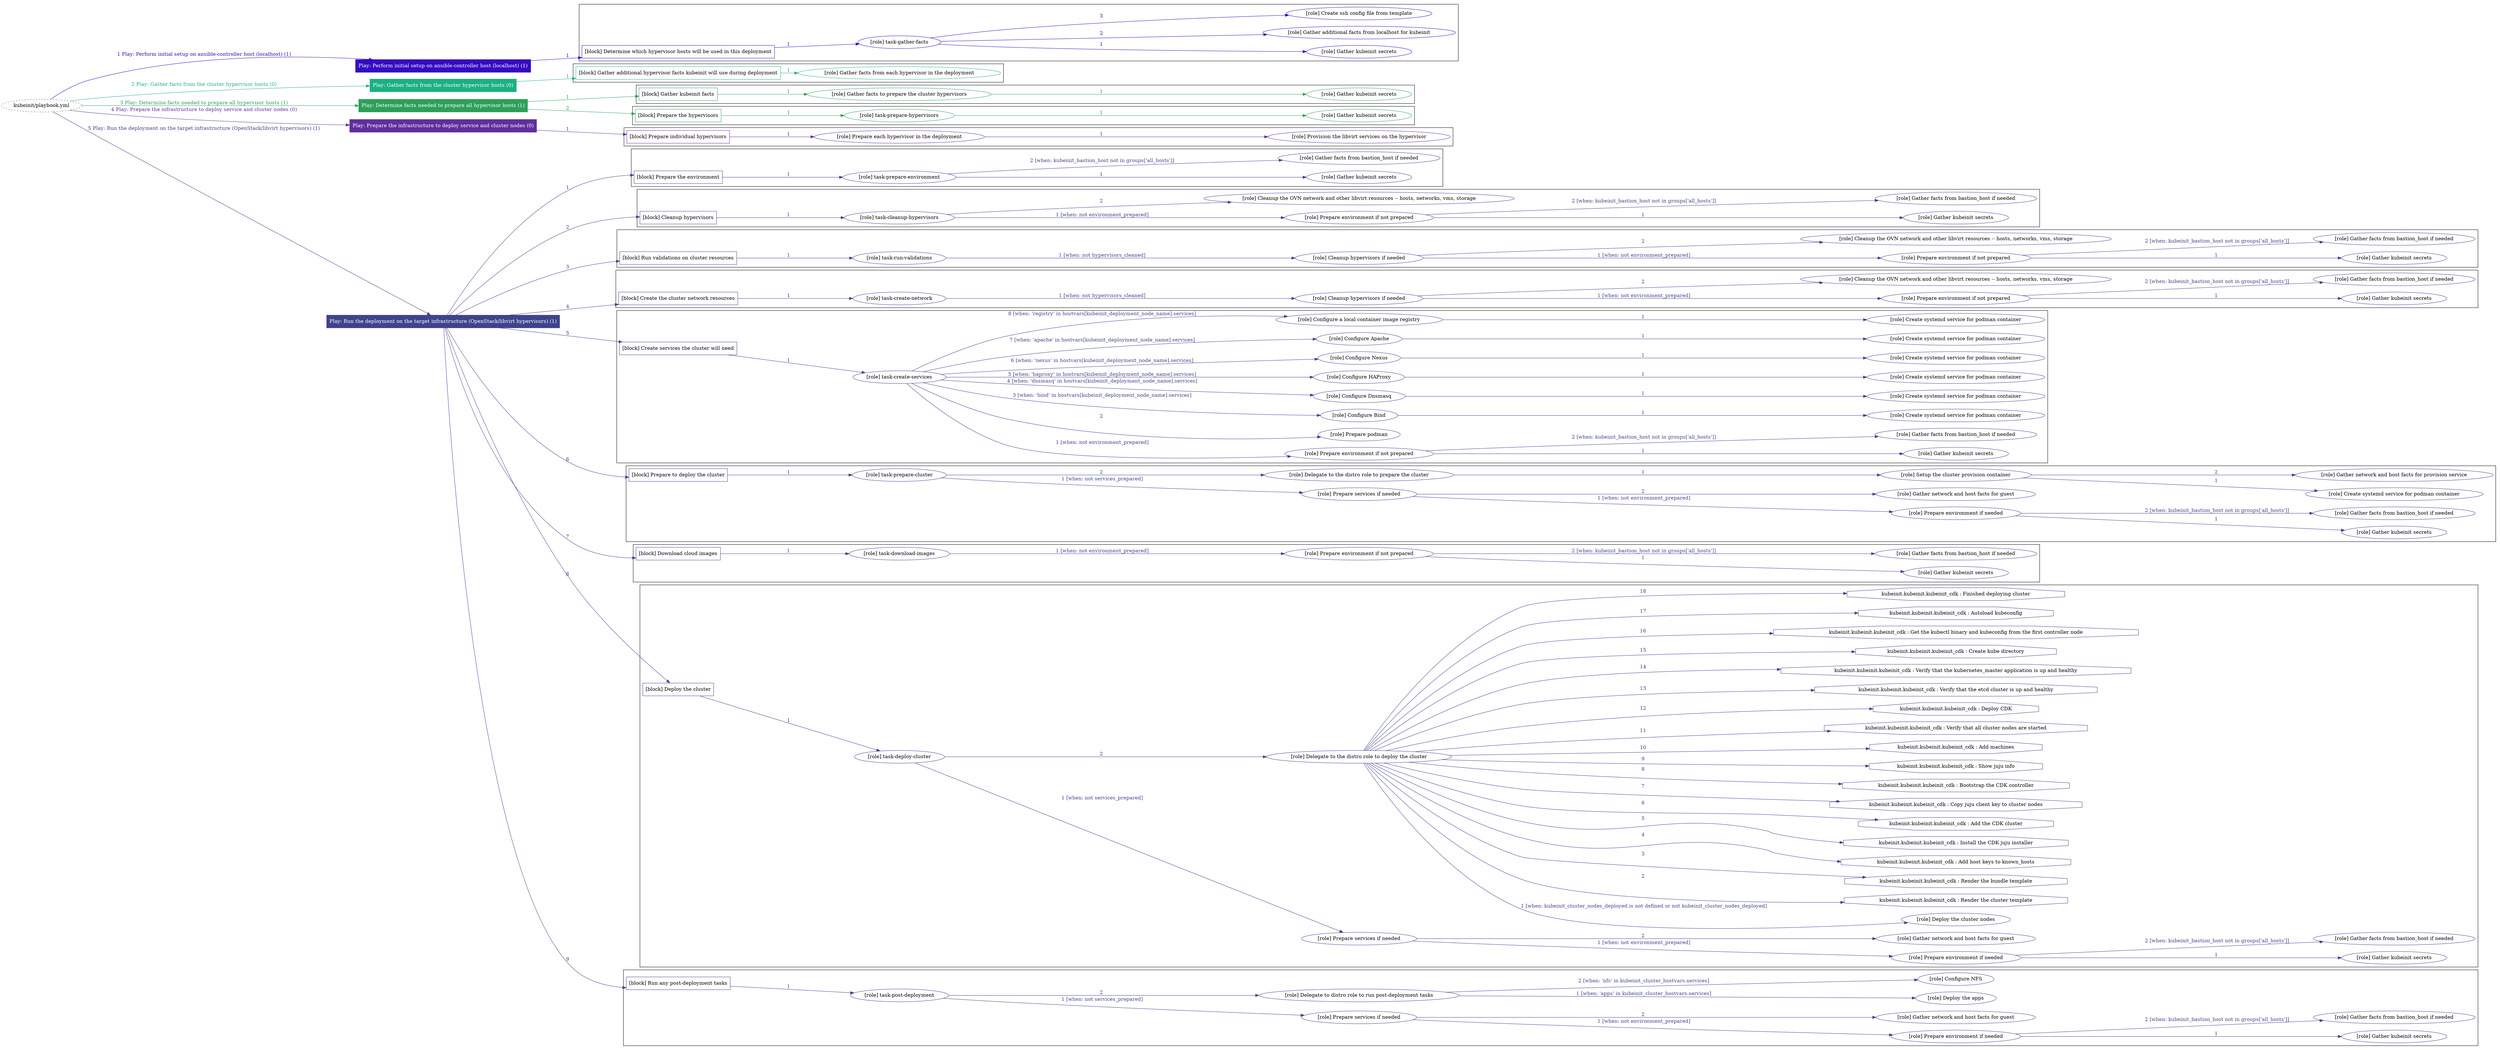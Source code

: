 digraph {
	graph [concentrate=true ordering=in rankdir=LR ratio=fill]
	edge [esep=5 sep=10]
	"kubeinit/playbook.yml" [URL="/home/runner/work/kubeinit/kubeinit/kubeinit/playbook.yml" id=playbook_7351832c style=dotted]
	"kubeinit/playbook.yml" -> play_f2df3924 [label="1 Play: Perform initial setup on ansible-controller host (localhost) (1)" color="#350ac2" fontcolor="#350ac2" id=edge_play_f2df3924 labeltooltip="1 Play: Perform initial setup on ansible-controller host (localhost) (1)" tooltip="1 Play: Perform initial setup on ansible-controller host (localhost) (1)"]
	subgraph "Play: Perform initial setup on ansible-controller host (localhost) (1)" {
		play_f2df3924 [label="Play: Perform initial setup on ansible-controller host (localhost) (1)" URL="/home/runner/work/kubeinit/kubeinit/kubeinit/playbook.yml" color="#350ac2" fontcolor="#ffffff" id=play_f2df3924 shape=box style=filled tooltip=localhost]
		play_f2df3924 -> block_465da012 [label=1 color="#350ac2" fontcolor="#350ac2" id=edge_block_465da012 labeltooltip=1 tooltip=1]
		subgraph cluster_block_465da012 {
			block_465da012 [label="[block] Determine which hypervisor hosts will be used in this deployment" URL="/home/runner/work/kubeinit/kubeinit/kubeinit/playbook.yml" color="#350ac2" id=block_465da012 labeltooltip="Determine which hypervisor hosts will be used in this deployment" shape=box tooltip="Determine which hypervisor hosts will be used in this deployment"]
			block_465da012 -> role_fdb1b1e8 [label="1 " color="#350ac2" fontcolor="#350ac2" id=edge_role_fdb1b1e8 labeltooltip="1 " tooltip="1 "]
			subgraph "task-gather-facts" {
				role_fdb1b1e8 [label="[role] task-gather-facts" URL="/home/runner/work/kubeinit/kubeinit/kubeinit/playbook.yml" color="#350ac2" id=role_fdb1b1e8 tooltip="task-gather-facts"]
				role_fdb1b1e8 -> role_7fa8e370 [label="1 " color="#350ac2" fontcolor="#350ac2" id=edge_role_7fa8e370 labeltooltip="1 " tooltip="1 "]
				subgraph "Gather kubeinit secrets" {
					role_7fa8e370 [label="[role] Gather kubeinit secrets" URL="/home/runner/.ansible/collections/ansible_collections/kubeinit/kubeinit/roles/kubeinit_prepare/tasks/build_hypervisors_group.yml" color="#350ac2" id=role_7fa8e370 tooltip="Gather kubeinit secrets"]
				}
				role_fdb1b1e8 -> role_2ae68ba9 [label="2 " color="#350ac2" fontcolor="#350ac2" id=edge_role_2ae68ba9 labeltooltip="2 " tooltip="2 "]
				subgraph "Gather additional facts from localhost for kubeinit" {
					role_2ae68ba9 [label="[role] Gather additional facts from localhost for kubeinit" URL="/home/runner/.ansible/collections/ansible_collections/kubeinit/kubeinit/roles/kubeinit_prepare/tasks/build_hypervisors_group.yml" color="#350ac2" id=role_2ae68ba9 tooltip="Gather additional facts from localhost for kubeinit"]
				}
				role_fdb1b1e8 -> role_d32bf2b2 [label="3 " color="#350ac2" fontcolor="#350ac2" id=edge_role_d32bf2b2 labeltooltip="3 " tooltip="3 "]
				subgraph "Create ssh config file from template" {
					role_d32bf2b2 [label="[role] Create ssh config file from template" URL="/home/runner/.ansible/collections/ansible_collections/kubeinit/kubeinit/roles/kubeinit_prepare/tasks/build_hypervisors_group.yml" color="#350ac2" id=role_d32bf2b2 tooltip="Create ssh config file from template"]
				}
			}
		}
	}
	"kubeinit/playbook.yml" -> play_0117b26c [label="2 Play: Gather facts from the cluster hypervisor hosts (0)" color="#1cb084" fontcolor="#1cb084" id=edge_play_0117b26c labeltooltip="2 Play: Gather facts from the cluster hypervisor hosts (0)" tooltip="2 Play: Gather facts from the cluster hypervisor hosts (0)"]
	subgraph "Play: Gather facts from the cluster hypervisor hosts (0)" {
		play_0117b26c [label="Play: Gather facts from the cluster hypervisor hosts (0)" URL="/home/runner/work/kubeinit/kubeinit/kubeinit/playbook.yml" color="#1cb084" fontcolor="#ffffff" id=play_0117b26c shape=box style=filled tooltip="Play: Gather facts from the cluster hypervisor hosts (0)"]
		play_0117b26c -> block_b1b4e423 [label=1 color="#1cb084" fontcolor="#1cb084" id=edge_block_b1b4e423 labeltooltip=1 tooltip=1]
		subgraph cluster_block_b1b4e423 {
			block_b1b4e423 [label="[block] Gather additional hypervisor facts kubeinit will use during deployment" URL="/home/runner/work/kubeinit/kubeinit/kubeinit/playbook.yml" color="#1cb084" id=block_b1b4e423 labeltooltip="Gather additional hypervisor facts kubeinit will use during deployment" shape=box tooltip="Gather additional hypervisor facts kubeinit will use during deployment"]
			block_b1b4e423 -> role_c90171ec [label="1 " color="#1cb084" fontcolor="#1cb084" id=edge_role_c90171ec labeltooltip="1 " tooltip="1 "]
			subgraph "Gather facts from each hypervisor in the deployment" {
				role_c90171ec [label="[role] Gather facts from each hypervisor in the deployment" URL="/home/runner/work/kubeinit/kubeinit/kubeinit/playbook.yml" color="#1cb084" id=role_c90171ec tooltip="Gather facts from each hypervisor in the deployment"]
			}
		}
	}
	"kubeinit/playbook.yml" -> play_d4196243 [label="3 Play: Determine facts needed to prepare all hypervisor hosts (1)" color="#2d9f59" fontcolor="#2d9f59" id=edge_play_d4196243 labeltooltip="3 Play: Determine facts needed to prepare all hypervisor hosts (1)" tooltip="3 Play: Determine facts needed to prepare all hypervisor hosts (1)"]
	subgraph "Play: Determine facts needed to prepare all hypervisor hosts (1)" {
		play_d4196243 [label="Play: Determine facts needed to prepare all hypervisor hosts (1)" URL="/home/runner/work/kubeinit/kubeinit/kubeinit/playbook.yml" color="#2d9f59" fontcolor="#ffffff" id=play_d4196243 shape=box style=filled tooltip=localhost]
		play_d4196243 -> block_f17a0b8a [label=1 color="#2d9f59" fontcolor="#2d9f59" id=edge_block_f17a0b8a labeltooltip=1 tooltip=1]
		subgraph cluster_block_f17a0b8a {
			block_f17a0b8a [label="[block] Gather kubeinit facts" URL="/home/runner/work/kubeinit/kubeinit/kubeinit/playbook.yml" color="#2d9f59" id=block_f17a0b8a labeltooltip="Gather kubeinit facts" shape=box tooltip="Gather kubeinit facts"]
			block_f17a0b8a -> role_0def73e6 [label="1 " color="#2d9f59" fontcolor="#2d9f59" id=edge_role_0def73e6 labeltooltip="1 " tooltip="1 "]
			subgraph "Gather facts to prepare the cluster hypervisors" {
				role_0def73e6 [label="[role] Gather facts to prepare the cluster hypervisors" URL="/home/runner/work/kubeinit/kubeinit/kubeinit/playbook.yml" color="#2d9f59" id=role_0def73e6 tooltip="Gather facts to prepare the cluster hypervisors"]
				role_0def73e6 -> role_994baa94 [label="1 " color="#2d9f59" fontcolor="#2d9f59" id=edge_role_994baa94 labeltooltip="1 " tooltip="1 "]
				subgraph "Gather kubeinit secrets" {
					role_994baa94 [label="[role] Gather kubeinit secrets" URL="/home/runner/.ansible/collections/ansible_collections/kubeinit/kubeinit/roles/kubeinit_prepare/tasks/gather_kubeinit_facts.yml" color="#2d9f59" id=role_994baa94 tooltip="Gather kubeinit secrets"]
				}
			}
		}
		play_d4196243 -> block_0e4af418 [label=2 color="#2d9f59" fontcolor="#2d9f59" id=edge_block_0e4af418 labeltooltip=2 tooltip=2]
		subgraph cluster_block_0e4af418 {
			block_0e4af418 [label="[block] Prepare the hypervisors" URL="/home/runner/work/kubeinit/kubeinit/kubeinit/playbook.yml" color="#2d9f59" id=block_0e4af418 labeltooltip="Prepare the hypervisors" shape=box tooltip="Prepare the hypervisors"]
			block_0e4af418 -> role_b2051a99 [label="1 " color="#2d9f59" fontcolor="#2d9f59" id=edge_role_b2051a99 labeltooltip="1 " tooltip="1 "]
			subgraph "task-prepare-hypervisors" {
				role_b2051a99 [label="[role] task-prepare-hypervisors" URL="/home/runner/work/kubeinit/kubeinit/kubeinit/playbook.yml" color="#2d9f59" id=role_b2051a99 tooltip="task-prepare-hypervisors"]
				role_b2051a99 -> role_fbb7cf66 [label="1 " color="#2d9f59" fontcolor="#2d9f59" id=edge_role_fbb7cf66 labeltooltip="1 " tooltip="1 "]
				subgraph "Gather kubeinit secrets" {
					role_fbb7cf66 [label="[role] Gather kubeinit secrets" URL="/home/runner/.ansible/collections/ansible_collections/kubeinit/kubeinit/roles/kubeinit_prepare/tasks/gather_kubeinit_facts.yml" color="#2d9f59" id=role_fbb7cf66 tooltip="Gather kubeinit secrets"]
				}
			}
		}
	}
	"kubeinit/playbook.yml" -> play_7c668370 [label="4 Play: Prepare the infrastructure to deploy service and cluster nodes (0)" color="#612e9e" fontcolor="#612e9e" id=edge_play_7c668370 labeltooltip="4 Play: Prepare the infrastructure to deploy service and cluster nodes (0)" tooltip="4 Play: Prepare the infrastructure to deploy service and cluster nodes (0)"]
	subgraph "Play: Prepare the infrastructure to deploy service and cluster nodes (0)" {
		play_7c668370 [label="Play: Prepare the infrastructure to deploy service and cluster nodes (0)" URL="/home/runner/work/kubeinit/kubeinit/kubeinit/playbook.yml" color="#612e9e" fontcolor="#ffffff" id=play_7c668370 shape=box style=filled tooltip="Play: Prepare the infrastructure to deploy service and cluster nodes (0)"]
		play_7c668370 -> block_fd0d0eb4 [label=1 color="#612e9e" fontcolor="#612e9e" id=edge_block_fd0d0eb4 labeltooltip=1 tooltip=1]
		subgraph cluster_block_fd0d0eb4 {
			block_fd0d0eb4 [label="[block] Prepare individual hypervisors" URL="/home/runner/work/kubeinit/kubeinit/kubeinit/playbook.yml" color="#612e9e" id=block_fd0d0eb4 labeltooltip="Prepare individual hypervisors" shape=box tooltip="Prepare individual hypervisors"]
			block_fd0d0eb4 -> role_be15f1ef [label="1 " color="#612e9e" fontcolor="#612e9e" id=edge_role_be15f1ef labeltooltip="1 " tooltip="1 "]
			subgraph "Prepare each hypervisor in the deployment" {
				role_be15f1ef [label="[role] Prepare each hypervisor in the deployment" URL="/home/runner/work/kubeinit/kubeinit/kubeinit/playbook.yml" color="#612e9e" id=role_be15f1ef tooltip="Prepare each hypervisor in the deployment"]
				role_be15f1ef -> role_0b9b8915 [label="1 " color="#612e9e" fontcolor="#612e9e" id=edge_role_0b9b8915 labeltooltip="1 " tooltip="1 "]
				subgraph "Provision the libvirt services on the hypervisor" {
					role_0b9b8915 [label="[role] Provision the libvirt services on the hypervisor" URL="/home/runner/.ansible/collections/ansible_collections/kubeinit/kubeinit/roles/kubeinit_prepare/tasks/prepare_hypervisor.yml" color="#612e9e" id=role_0b9b8915 tooltip="Provision the libvirt services on the hypervisor"]
				}
			}
		}
	}
	"kubeinit/playbook.yml" -> play_c1ff548e [label="5 Play: Run the deployment on the target infrastructure (OpenStack/libvirt hypervisors) (1)" color="#3f438d" fontcolor="#3f438d" id=edge_play_c1ff548e labeltooltip="5 Play: Run the deployment on the target infrastructure (OpenStack/libvirt hypervisors) (1)" tooltip="5 Play: Run the deployment on the target infrastructure (OpenStack/libvirt hypervisors) (1)"]
	subgraph "Play: Run the deployment on the target infrastructure (OpenStack/libvirt hypervisors) (1)" {
		play_c1ff548e [label="Play: Run the deployment on the target infrastructure (OpenStack/libvirt hypervisors) (1)" URL="/home/runner/work/kubeinit/kubeinit/kubeinit/playbook.yml" color="#3f438d" fontcolor="#ffffff" id=play_c1ff548e shape=box style=filled tooltip=localhost]
		play_c1ff548e -> block_1a8965af [label=1 color="#3f438d" fontcolor="#3f438d" id=edge_block_1a8965af labeltooltip=1 tooltip=1]
		subgraph cluster_block_1a8965af {
			block_1a8965af [label="[block] Prepare the environment" URL="/home/runner/work/kubeinit/kubeinit/kubeinit/playbook.yml" color="#3f438d" id=block_1a8965af labeltooltip="Prepare the environment" shape=box tooltip="Prepare the environment"]
			block_1a8965af -> role_93203444 [label="1 " color="#3f438d" fontcolor="#3f438d" id=edge_role_93203444 labeltooltip="1 " tooltip="1 "]
			subgraph "task-prepare-environment" {
				role_93203444 [label="[role] task-prepare-environment" URL="/home/runner/work/kubeinit/kubeinit/kubeinit/playbook.yml" color="#3f438d" id=role_93203444 tooltip="task-prepare-environment"]
				role_93203444 -> role_17e74602 [label="1 " color="#3f438d" fontcolor="#3f438d" id=edge_role_17e74602 labeltooltip="1 " tooltip="1 "]
				subgraph "Gather kubeinit secrets" {
					role_17e74602 [label="[role] Gather kubeinit secrets" URL="/home/runner/.ansible/collections/ansible_collections/kubeinit/kubeinit/roles/kubeinit_prepare/tasks/gather_kubeinit_facts.yml" color="#3f438d" id=role_17e74602 tooltip="Gather kubeinit secrets"]
				}
				role_93203444 -> role_d4c77a69 [label="2 [when: kubeinit_bastion_host not in groups['all_hosts']]" color="#3f438d" fontcolor="#3f438d" id=edge_role_d4c77a69 labeltooltip="2 [when: kubeinit_bastion_host not in groups['all_hosts']]" tooltip="2 [when: kubeinit_bastion_host not in groups['all_hosts']]"]
				subgraph "Gather facts from bastion_host if needed" {
					role_d4c77a69 [label="[role] Gather facts from bastion_host if needed" URL="/home/runner/.ansible/collections/ansible_collections/kubeinit/kubeinit/roles/kubeinit_prepare/tasks/main.yml" color="#3f438d" id=role_d4c77a69 tooltip="Gather facts from bastion_host if needed"]
				}
			}
		}
		play_c1ff548e -> block_df9928fa [label=2 color="#3f438d" fontcolor="#3f438d" id=edge_block_df9928fa labeltooltip=2 tooltip=2]
		subgraph cluster_block_df9928fa {
			block_df9928fa [label="[block] Cleanup hypervisors" URL="/home/runner/work/kubeinit/kubeinit/kubeinit/playbook.yml" color="#3f438d" id=block_df9928fa labeltooltip="Cleanup hypervisors" shape=box tooltip="Cleanup hypervisors"]
			block_df9928fa -> role_0e2e67e1 [label="1 " color="#3f438d" fontcolor="#3f438d" id=edge_role_0e2e67e1 labeltooltip="1 " tooltip="1 "]
			subgraph "task-cleanup-hypervisors" {
				role_0e2e67e1 [label="[role] task-cleanup-hypervisors" URL="/home/runner/work/kubeinit/kubeinit/kubeinit/playbook.yml" color="#3f438d" id=role_0e2e67e1 tooltip="task-cleanup-hypervisors"]
				role_0e2e67e1 -> role_5fa45ae0 [label="1 [when: not environment_prepared]" color="#3f438d" fontcolor="#3f438d" id=edge_role_5fa45ae0 labeltooltip="1 [when: not environment_prepared]" tooltip="1 [when: not environment_prepared]"]
				subgraph "Prepare environment if not prepared" {
					role_5fa45ae0 [label="[role] Prepare environment if not prepared" URL="/home/runner/.ansible/collections/ansible_collections/kubeinit/kubeinit/roles/kubeinit_libvirt/tasks/cleanup_hypervisors.yml" color="#3f438d" id=role_5fa45ae0 tooltip="Prepare environment if not prepared"]
					role_5fa45ae0 -> role_06d1fbd0 [label="1 " color="#3f438d" fontcolor="#3f438d" id=edge_role_06d1fbd0 labeltooltip="1 " tooltip="1 "]
					subgraph "Gather kubeinit secrets" {
						role_06d1fbd0 [label="[role] Gather kubeinit secrets" URL="/home/runner/.ansible/collections/ansible_collections/kubeinit/kubeinit/roles/kubeinit_prepare/tasks/gather_kubeinit_facts.yml" color="#3f438d" id=role_06d1fbd0 tooltip="Gather kubeinit secrets"]
					}
					role_5fa45ae0 -> role_e89a7709 [label="2 [when: kubeinit_bastion_host not in groups['all_hosts']]" color="#3f438d" fontcolor="#3f438d" id=edge_role_e89a7709 labeltooltip="2 [when: kubeinit_bastion_host not in groups['all_hosts']]" tooltip="2 [when: kubeinit_bastion_host not in groups['all_hosts']]"]
					subgraph "Gather facts from bastion_host if needed" {
						role_e89a7709 [label="[role] Gather facts from bastion_host if needed" URL="/home/runner/.ansible/collections/ansible_collections/kubeinit/kubeinit/roles/kubeinit_prepare/tasks/main.yml" color="#3f438d" id=role_e89a7709 tooltip="Gather facts from bastion_host if needed"]
					}
				}
				role_0e2e67e1 -> role_fc4c4750 [label="2 " color="#3f438d" fontcolor="#3f438d" id=edge_role_fc4c4750 labeltooltip="2 " tooltip="2 "]
				subgraph "Cleanup the OVN network and other libvirt resources -- hosts, networks, vms, storage" {
					role_fc4c4750 [label="[role] Cleanup the OVN network and other libvirt resources -- hosts, networks, vms, storage" URL="/home/runner/.ansible/collections/ansible_collections/kubeinit/kubeinit/roles/kubeinit_libvirt/tasks/cleanup_hypervisors.yml" color="#3f438d" id=role_fc4c4750 tooltip="Cleanup the OVN network and other libvirt resources -- hosts, networks, vms, storage"]
				}
			}
		}
		play_c1ff548e -> block_ec3aa7b5 [label=3 color="#3f438d" fontcolor="#3f438d" id=edge_block_ec3aa7b5 labeltooltip=3 tooltip=3]
		subgraph cluster_block_ec3aa7b5 {
			block_ec3aa7b5 [label="[block] Run validations on cluster resources" URL="/home/runner/work/kubeinit/kubeinit/kubeinit/playbook.yml" color="#3f438d" id=block_ec3aa7b5 labeltooltip="Run validations on cluster resources" shape=box tooltip="Run validations on cluster resources"]
			block_ec3aa7b5 -> role_9463ab05 [label="1 " color="#3f438d" fontcolor="#3f438d" id=edge_role_9463ab05 labeltooltip="1 " tooltip="1 "]
			subgraph "task-run-validations" {
				role_9463ab05 [label="[role] task-run-validations" URL="/home/runner/work/kubeinit/kubeinit/kubeinit/playbook.yml" color="#3f438d" id=role_9463ab05 tooltip="task-run-validations"]
				role_9463ab05 -> role_d7bd76b5 [label="1 [when: not hypervisors_cleaned]" color="#3f438d" fontcolor="#3f438d" id=edge_role_d7bd76b5 labeltooltip="1 [when: not hypervisors_cleaned]" tooltip="1 [when: not hypervisors_cleaned]"]
				subgraph "Cleanup hypervisors if needed" {
					role_d7bd76b5 [label="[role] Cleanup hypervisors if needed" URL="/home/runner/.ansible/collections/ansible_collections/kubeinit/kubeinit/roles/kubeinit_validations/tasks/main.yml" color="#3f438d" id=role_d7bd76b5 tooltip="Cleanup hypervisors if needed"]
					role_d7bd76b5 -> role_f2f407d2 [label="1 [when: not environment_prepared]" color="#3f438d" fontcolor="#3f438d" id=edge_role_f2f407d2 labeltooltip="1 [when: not environment_prepared]" tooltip="1 [when: not environment_prepared]"]
					subgraph "Prepare environment if not prepared" {
						role_f2f407d2 [label="[role] Prepare environment if not prepared" URL="/home/runner/.ansible/collections/ansible_collections/kubeinit/kubeinit/roles/kubeinit_libvirt/tasks/cleanup_hypervisors.yml" color="#3f438d" id=role_f2f407d2 tooltip="Prepare environment if not prepared"]
						role_f2f407d2 -> role_a4dcb804 [label="1 " color="#3f438d" fontcolor="#3f438d" id=edge_role_a4dcb804 labeltooltip="1 " tooltip="1 "]
						subgraph "Gather kubeinit secrets" {
							role_a4dcb804 [label="[role] Gather kubeinit secrets" URL="/home/runner/.ansible/collections/ansible_collections/kubeinit/kubeinit/roles/kubeinit_prepare/tasks/gather_kubeinit_facts.yml" color="#3f438d" id=role_a4dcb804 tooltip="Gather kubeinit secrets"]
						}
						role_f2f407d2 -> role_5b540315 [label="2 [when: kubeinit_bastion_host not in groups['all_hosts']]" color="#3f438d" fontcolor="#3f438d" id=edge_role_5b540315 labeltooltip="2 [when: kubeinit_bastion_host not in groups['all_hosts']]" tooltip="2 [when: kubeinit_bastion_host not in groups['all_hosts']]"]
						subgraph "Gather facts from bastion_host if needed" {
							role_5b540315 [label="[role] Gather facts from bastion_host if needed" URL="/home/runner/.ansible/collections/ansible_collections/kubeinit/kubeinit/roles/kubeinit_prepare/tasks/main.yml" color="#3f438d" id=role_5b540315 tooltip="Gather facts from bastion_host if needed"]
						}
					}
					role_d7bd76b5 -> role_e8afb6ee [label="2 " color="#3f438d" fontcolor="#3f438d" id=edge_role_e8afb6ee labeltooltip="2 " tooltip="2 "]
					subgraph "Cleanup the OVN network and other libvirt resources -- hosts, networks, vms, storage" {
						role_e8afb6ee [label="[role] Cleanup the OVN network and other libvirt resources -- hosts, networks, vms, storage" URL="/home/runner/.ansible/collections/ansible_collections/kubeinit/kubeinit/roles/kubeinit_libvirt/tasks/cleanup_hypervisors.yml" color="#3f438d" id=role_e8afb6ee tooltip="Cleanup the OVN network and other libvirt resources -- hosts, networks, vms, storage"]
					}
				}
			}
		}
		play_c1ff548e -> block_57bafef8 [label=4 color="#3f438d" fontcolor="#3f438d" id=edge_block_57bafef8 labeltooltip=4 tooltip=4]
		subgraph cluster_block_57bafef8 {
			block_57bafef8 [label="[block] Create the cluster network resources" URL="/home/runner/work/kubeinit/kubeinit/kubeinit/playbook.yml" color="#3f438d" id=block_57bafef8 labeltooltip="Create the cluster network resources" shape=box tooltip="Create the cluster network resources"]
			block_57bafef8 -> role_960d4a04 [label="1 " color="#3f438d" fontcolor="#3f438d" id=edge_role_960d4a04 labeltooltip="1 " tooltip="1 "]
			subgraph "task-create-network" {
				role_960d4a04 [label="[role] task-create-network" URL="/home/runner/work/kubeinit/kubeinit/kubeinit/playbook.yml" color="#3f438d" id=role_960d4a04 tooltip="task-create-network"]
				role_960d4a04 -> role_c890ff24 [label="1 [when: not hypervisors_cleaned]" color="#3f438d" fontcolor="#3f438d" id=edge_role_c890ff24 labeltooltip="1 [when: not hypervisors_cleaned]" tooltip="1 [when: not hypervisors_cleaned]"]
				subgraph "Cleanup hypervisors if needed" {
					role_c890ff24 [label="[role] Cleanup hypervisors if needed" URL="/home/runner/.ansible/collections/ansible_collections/kubeinit/kubeinit/roles/kubeinit_libvirt/tasks/create_network.yml" color="#3f438d" id=role_c890ff24 tooltip="Cleanup hypervisors if needed"]
					role_c890ff24 -> role_777dddec [label="1 [when: not environment_prepared]" color="#3f438d" fontcolor="#3f438d" id=edge_role_777dddec labeltooltip="1 [when: not environment_prepared]" tooltip="1 [when: not environment_prepared]"]
					subgraph "Prepare environment if not prepared" {
						role_777dddec [label="[role] Prepare environment if not prepared" URL="/home/runner/.ansible/collections/ansible_collections/kubeinit/kubeinit/roles/kubeinit_libvirt/tasks/cleanup_hypervisors.yml" color="#3f438d" id=role_777dddec tooltip="Prepare environment if not prepared"]
						role_777dddec -> role_ec192805 [label="1 " color="#3f438d" fontcolor="#3f438d" id=edge_role_ec192805 labeltooltip="1 " tooltip="1 "]
						subgraph "Gather kubeinit secrets" {
							role_ec192805 [label="[role] Gather kubeinit secrets" URL="/home/runner/.ansible/collections/ansible_collections/kubeinit/kubeinit/roles/kubeinit_prepare/tasks/gather_kubeinit_facts.yml" color="#3f438d" id=role_ec192805 tooltip="Gather kubeinit secrets"]
						}
						role_777dddec -> role_f661aa82 [label="2 [when: kubeinit_bastion_host not in groups['all_hosts']]" color="#3f438d" fontcolor="#3f438d" id=edge_role_f661aa82 labeltooltip="2 [when: kubeinit_bastion_host not in groups['all_hosts']]" tooltip="2 [when: kubeinit_bastion_host not in groups['all_hosts']]"]
						subgraph "Gather facts from bastion_host if needed" {
							role_f661aa82 [label="[role] Gather facts from bastion_host if needed" URL="/home/runner/.ansible/collections/ansible_collections/kubeinit/kubeinit/roles/kubeinit_prepare/tasks/main.yml" color="#3f438d" id=role_f661aa82 tooltip="Gather facts from bastion_host if needed"]
						}
					}
					role_c890ff24 -> role_cec7d384 [label="2 " color="#3f438d" fontcolor="#3f438d" id=edge_role_cec7d384 labeltooltip="2 " tooltip="2 "]
					subgraph "Cleanup the OVN network and other libvirt resources -- hosts, networks, vms, storage" {
						role_cec7d384 [label="[role] Cleanup the OVN network and other libvirt resources -- hosts, networks, vms, storage" URL="/home/runner/.ansible/collections/ansible_collections/kubeinit/kubeinit/roles/kubeinit_libvirt/tasks/cleanup_hypervisors.yml" color="#3f438d" id=role_cec7d384 tooltip="Cleanup the OVN network and other libvirt resources -- hosts, networks, vms, storage"]
					}
				}
			}
		}
		play_c1ff548e -> block_4f56db71 [label=5 color="#3f438d" fontcolor="#3f438d" id=edge_block_4f56db71 labeltooltip=5 tooltip=5]
		subgraph cluster_block_4f56db71 {
			block_4f56db71 [label="[block] Create services the cluster will need" URL="/home/runner/work/kubeinit/kubeinit/kubeinit/playbook.yml" color="#3f438d" id=block_4f56db71 labeltooltip="Create services the cluster will need" shape=box tooltip="Create services the cluster will need"]
			block_4f56db71 -> role_54bda26f [label="1 " color="#3f438d" fontcolor="#3f438d" id=edge_role_54bda26f labeltooltip="1 " tooltip="1 "]
			subgraph "task-create-services" {
				role_54bda26f [label="[role] task-create-services" URL="/home/runner/work/kubeinit/kubeinit/kubeinit/playbook.yml" color="#3f438d" id=role_54bda26f tooltip="task-create-services"]
				role_54bda26f -> role_5791e1c4 [label="1 [when: not environment_prepared]" color="#3f438d" fontcolor="#3f438d" id=edge_role_5791e1c4 labeltooltip="1 [when: not environment_prepared]" tooltip="1 [when: not environment_prepared]"]
				subgraph "Prepare environment if not prepared" {
					role_5791e1c4 [label="[role] Prepare environment if not prepared" URL="/home/runner/.ansible/collections/ansible_collections/kubeinit/kubeinit/roles/kubeinit_services/tasks/main.yml" color="#3f438d" id=role_5791e1c4 tooltip="Prepare environment if not prepared"]
					role_5791e1c4 -> role_43a0e29e [label="1 " color="#3f438d" fontcolor="#3f438d" id=edge_role_43a0e29e labeltooltip="1 " tooltip="1 "]
					subgraph "Gather kubeinit secrets" {
						role_43a0e29e [label="[role] Gather kubeinit secrets" URL="/home/runner/.ansible/collections/ansible_collections/kubeinit/kubeinit/roles/kubeinit_prepare/tasks/gather_kubeinit_facts.yml" color="#3f438d" id=role_43a0e29e tooltip="Gather kubeinit secrets"]
					}
					role_5791e1c4 -> role_124a6c40 [label="2 [when: kubeinit_bastion_host not in groups['all_hosts']]" color="#3f438d" fontcolor="#3f438d" id=edge_role_124a6c40 labeltooltip="2 [when: kubeinit_bastion_host not in groups['all_hosts']]" tooltip="2 [when: kubeinit_bastion_host not in groups['all_hosts']]"]
					subgraph "Gather facts from bastion_host if needed" {
						role_124a6c40 [label="[role] Gather facts from bastion_host if needed" URL="/home/runner/.ansible/collections/ansible_collections/kubeinit/kubeinit/roles/kubeinit_prepare/tasks/main.yml" color="#3f438d" id=role_124a6c40 tooltip="Gather facts from bastion_host if needed"]
					}
				}
				role_54bda26f -> role_54df43c4 [label="2 " color="#3f438d" fontcolor="#3f438d" id=edge_role_54df43c4 labeltooltip="2 " tooltip="2 "]
				subgraph "Prepare podman" {
					role_54df43c4 [label="[role] Prepare podman" URL="/home/runner/.ansible/collections/ansible_collections/kubeinit/kubeinit/roles/kubeinit_services/tasks/00_create_service_pod.yml" color="#3f438d" id=role_54df43c4 tooltip="Prepare podman"]
				}
				role_54bda26f -> role_9d5becb4 [label="3 [when: 'bind' in hostvars[kubeinit_deployment_node_name].services]" color="#3f438d" fontcolor="#3f438d" id=edge_role_9d5becb4 labeltooltip="3 [when: 'bind' in hostvars[kubeinit_deployment_node_name].services]" tooltip="3 [when: 'bind' in hostvars[kubeinit_deployment_node_name].services]"]
				subgraph "Configure Bind" {
					role_9d5becb4 [label="[role] Configure Bind" URL="/home/runner/.ansible/collections/ansible_collections/kubeinit/kubeinit/roles/kubeinit_services/tasks/start_services_containers.yml" color="#3f438d" id=role_9d5becb4 tooltip="Configure Bind"]
					role_9d5becb4 -> role_4db821f3 [label="1 " color="#3f438d" fontcolor="#3f438d" id=edge_role_4db821f3 labeltooltip="1 " tooltip="1 "]
					subgraph "Create systemd service for podman container" {
						role_4db821f3 [label="[role] Create systemd service for podman container" URL="/home/runner/.ansible/collections/ansible_collections/kubeinit/kubeinit/roles/kubeinit_bind/tasks/main.yml" color="#3f438d" id=role_4db821f3 tooltip="Create systemd service for podman container"]
					}
				}
				role_54bda26f -> role_dc7b78d8 [label="4 [when: 'dnsmasq' in hostvars[kubeinit_deployment_node_name].services]" color="#3f438d" fontcolor="#3f438d" id=edge_role_dc7b78d8 labeltooltip="4 [when: 'dnsmasq' in hostvars[kubeinit_deployment_node_name].services]" tooltip="4 [when: 'dnsmasq' in hostvars[kubeinit_deployment_node_name].services]"]
				subgraph "Configure Dnsmasq" {
					role_dc7b78d8 [label="[role] Configure Dnsmasq" URL="/home/runner/.ansible/collections/ansible_collections/kubeinit/kubeinit/roles/kubeinit_services/tasks/start_services_containers.yml" color="#3f438d" id=role_dc7b78d8 tooltip="Configure Dnsmasq"]
					role_dc7b78d8 -> role_0cdfcfc0 [label="1 " color="#3f438d" fontcolor="#3f438d" id=edge_role_0cdfcfc0 labeltooltip="1 " tooltip="1 "]
					subgraph "Create systemd service for podman container" {
						role_0cdfcfc0 [label="[role] Create systemd service for podman container" URL="/home/runner/.ansible/collections/ansible_collections/kubeinit/kubeinit/roles/kubeinit_dnsmasq/tasks/main.yml" color="#3f438d" id=role_0cdfcfc0 tooltip="Create systemd service for podman container"]
					}
				}
				role_54bda26f -> role_202a2d13 [label="5 [when: 'haproxy' in hostvars[kubeinit_deployment_node_name].services]" color="#3f438d" fontcolor="#3f438d" id=edge_role_202a2d13 labeltooltip="5 [when: 'haproxy' in hostvars[kubeinit_deployment_node_name].services]" tooltip="5 [when: 'haproxy' in hostvars[kubeinit_deployment_node_name].services]"]
				subgraph "Configure HAProxy" {
					role_202a2d13 [label="[role] Configure HAProxy" URL="/home/runner/.ansible/collections/ansible_collections/kubeinit/kubeinit/roles/kubeinit_services/tasks/start_services_containers.yml" color="#3f438d" id=role_202a2d13 tooltip="Configure HAProxy"]
					role_202a2d13 -> role_0e8291de [label="1 " color="#3f438d" fontcolor="#3f438d" id=edge_role_0e8291de labeltooltip="1 " tooltip="1 "]
					subgraph "Create systemd service for podman container" {
						role_0e8291de [label="[role] Create systemd service for podman container" URL="/home/runner/.ansible/collections/ansible_collections/kubeinit/kubeinit/roles/kubeinit_haproxy/tasks/main.yml" color="#3f438d" id=role_0e8291de tooltip="Create systemd service for podman container"]
					}
				}
				role_54bda26f -> role_bbecc194 [label="6 [when: 'nexus' in hostvars[kubeinit_deployment_node_name].services]" color="#3f438d" fontcolor="#3f438d" id=edge_role_bbecc194 labeltooltip="6 [when: 'nexus' in hostvars[kubeinit_deployment_node_name].services]" tooltip="6 [when: 'nexus' in hostvars[kubeinit_deployment_node_name].services]"]
				subgraph "Configure Nexus" {
					role_bbecc194 [label="[role] Configure Nexus" URL="/home/runner/.ansible/collections/ansible_collections/kubeinit/kubeinit/roles/kubeinit_services/tasks/start_services_containers.yml" color="#3f438d" id=role_bbecc194 tooltip="Configure Nexus"]
					role_bbecc194 -> role_3fbe681f [label="1 " color="#3f438d" fontcolor="#3f438d" id=edge_role_3fbe681f labeltooltip="1 " tooltip="1 "]
					subgraph "Create systemd service for podman container" {
						role_3fbe681f [label="[role] Create systemd service for podman container" URL="/home/runner/.ansible/collections/ansible_collections/kubeinit/kubeinit/roles/kubeinit_nexus/tasks/main.yml" color="#3f438d" id=role_3fbe681f tooltip="Create systemd service for podman container"]
					}
				}
				role_54bda26f -> role_81dcffb1 [label="7 [when: 'apache' in hostvars[kubeinit_deployment_node_name].services]" color="#3f438d" fontcolor="#3f438d" id=edge_role_81dcffb1 labeltooltip="7 [when: 'apache' in hostvars[kubeinit_deployment_node_name].services]" tooltip="7 [when: 'apache' in hostvars[kubeinit_deployment_node_name].services]"]
				subgraph "Configure Apache" {
					role_81dcffb1 [label="[role] Configure Apache" URL="/home/runner/.ansible/collections/ansible_collections/kubeinit/kubeinit/roles/kubeinit_services/tasks/start_services_containers.yml" color="#3f438d" id=role_81dcffb1 tooltip="Configure Apache"]
					role_81dcffb1 -> role_47eba032 [label="1 " color="#3f438d" fontcolor="#3f438d" id=edge_role_47eba032 labeltooltip="1 " tooltip="1 "]
					subgraph "Create systemd service for podman container" {
						role_47eba032 [label="[role] Create systemd service for podman container" URL="/home/runner/.ansible/collections/ansible_collections/kubeinit/kubeinit/roles/kubeinit_apache/tasks/main.yml" color="#3f438d" id=role_47eba032 tooltip="Create systemd service for podman container"]
					}
				}
				role_54bda26f -> role_3b6e5be9 [label="8 [when: 'registry' in hostvars[kubeinit_deployment_node_name].services]" color="#3f438d" fontcolor="#3f438d" id=edge_role_3b6e5be9 labeltooltip="8 [when: 'registry' in hostvars[kubeinit_deployment_node_name].services]" tooltip="8 [when: 'registry' in hostvars[kubeinit_deployment_node_name].services]"]
				subgraph "Configure a local container image registry" {
					role_3b6e5be9 [label="[role] Configure a local container image registry" URL="/home/runner/.ansible/collections/ansible_collections/kubeinit/kubeinit/roles/kubeinit_services/tasks/start_services_containers.yml" color="#3f438d" id=role_3b6e5be9 tooltip="Configure a local container image registry"]
					role_3b6e5be9 -> role_77dca6cc [label="1 " color="#3f438d" fontcolor="#3f438d" id=edge_role_77dca6cc labeltooltip="1 " tooltip="1 "]
					subgraph "Create systemd service for podman container" {
						role_77dca6cc [label="[role] Create systemd service for podman container" URL="/home/runner/.ansible/collections/ansible_collections/kubeinit/kubeinit/roles/kubeinit_registry/tasks/main.yml" color="#3f438d" id=role_77dca6cc tooltip="Create systemd service for podman container"]
					}
				}
			}
		}
		play_c1ff548e -> block_37bd9121 [label=6 color="#3f438d" fontcolor="#3f438d" id=edge_block_37bd9121 labeltooltip=6 tooltip=6]
		subgraph cluster_block_37bd9121 {
			block_37bd9121 [label="[block] Prepare to deploy the cluster" URL="/home/runner/work/kubeinit/kubeinit/kubeinit/playbook.yml" color="#3f438d" id=block_37bd9121 labeltooltip="Prepare to deploy the cluster" shape=box tooltip="Prepare to deploy the cluster"]
			block_37bd9121 -> role_aa10f666 [label="1 " color="#3f438d" fontcolor="#3f438d" id=edge_role_aa10f666 labeltooltip="1 " tooltip="1 "]
			subgraph "task-prepare-cluster" {
				role_aa10f666 [label="[role] task-prepare-cluster" URL="/home/runner/work/kubeinit/kubeinit/kubeinit/playbook.yml" color="#3f438d" id=role_aa10f666 tooltip="task-prepare-cluster"]
				role_aa10f666 -> role_d8b24b18 [label="1 [when: not services_prepared]" color="#3f438d" fontcolor="#3f438d" id=edge_role_d8b24b18 labeltooltip="1 [when: not services_prepared]" tooltip="1 [when: not services_prepared]"]
				subgraph "Prepare services if needed" {
					role_d8b24b18 [label="[role] Prepare services if needed" URL="/home/runner/.ansible/collections/ansible_collections/kubeinit/kubeinit/roles/kubeinit_prepare/tasks/prepare_cluster.yml" color="#3f438d" id=role_d8b24b18 tooltip="Prepare services if needed"]
					role_d8b24b18 -> role_fbe5ec28 [label="1 [when: not environment_prepared]" color="#3f438d" fontcolor="#3f438d" id=edge_role_fbe5ec28 labeltooltip="1 [when: not environment_prepared]" tooltip="1 [when: not environment_prepared]"]
					subgraph "Prepare environment if needed" {
						role_fbe5ec28 [label="[role] Prepare environment if needed" URL="/home/runner/.ansible/collections/ansible_collections/kubeinit/kubeinit/roles/kubeinit_services/tasks/prepare_services.yml" color="#3f438d" id=role_fbe5ec28 tooltip="Prepare environment if needed"]
						role_fbe5ec28 -> role_61fe9729 [label="1 " color="#3f438d" fontcolor="#3f438d" id=edge_role_61fe9729 labeltooltip="1 " tooltip="1 "]
						subgraph "Gather kubeinit secrets" {
							role_61fe9729 [label="[role] Gather kubeinit secrets" URL="/home/runner/.ansible/collections/ansible_collections/kubeinit/kubeinit/roles/kubeinit_prepare/tasks/gather_kubeinit_facts.yml" color="#3f438d" id=role_61fe9729 tooltip="Gather kubeinit secrets"]
						}
						role_fbe5ec28 -> role_6dd13c2a [label="2 [when: kubeinit_bastion_host not in groups['all_hosts']]" color="#3f438d" fontcolor="#3f438d" id=edge_role_6dd13c2a labeltooltip="2 [when: kubeinit_bastion_host not in groups['all_hosts']]" tooltip="2 [when: kubeinit_bastion_host not in groups['all_hosts']]"]
						subgraph "Gather facts from bastion_host if needed" {
							role_6dd13c2a [label="[role] Gather facts from bastion_host if needed" URL="/home/runner/.ansible/collections/ansible_collections/kubeinit/kubeinit/roles/kubeinit_prepare/tasks/main.yml" color="#3f438d" id=role_6dd13c2a tooltip="Gather facts from bastion_host if needed"]
						}
					}
					role_d8b24b18 -> role_034d60a4 [label="2 " color="#3f438d" fontcolor="#3f438d" id=edge_role_034d60a4 labeltooltip="2 " tooltip="2 "]
					subgraph "Gather network and host facts for guest" {
						role_034d60a4 [label="[role] Gather network and host facts for guest" URL="/home/runner/.ansible/collections/ansible_collections/kubeinit/kubeinit/roles/kubeinit_services/tasks/prepare_services.yml" color="#3f438d" id=role_034d60a4 tooltip="Gather network and host facts for guest"]
					}
				}
				role_aa10f666 -> role_f6d09776 [label="2 " color="#3f438d" fontcolor="#3f438d" id=edge_role_f6d09776 labeltooltip="2 " tooltip="2 "]
				subgraph "Delegate to the distro role to prepare the cluster" {
					role_f6d09776 [label="[role] Delegate to the distro role to prepare the cluster" URL="/home/runner/.ansible/collections/ansible_collections/kubeinit/kubeinit/roles/kubeinit_prepare/tasks/prepare_cluster.yml" color="#3f438d" id=role_f6d09776 tooltip="Delegate to the distro role to prepare the cluster"]
					role_f6d09776 -> role_93476efe [label="1 " color="#3f438d" fontcolor="#3f438d" id=edge_role_93476efe labeltooltip="1 " tooltip="1 "]
					subgraph "Setup the cluster provision container" {
						role_93476efe [label="[role] Setup the cluster provision container" URL="/home/runner/.ansible/collections/ansible_collections/kubeinit/kubeinit/roles/kubeinit_cdk/tasks/prepare_cluster.yml" color="#3f438d" id=role_93476efe tooltip="Setup the cluster provision container"]
						role_93476efe -> role_9527c0d2 [label="1 " color="#3f438d" fontcolor="#3f438d" id=edge_role_9527c0d2 labeltooltip="1 " tooltip="1 "]
						subgraph "Create systemd service for podman container" {
							role_9527c0d2 [label="[role] Create systemd service for podman container" URL="/home/runner/.ansible/collections/ansible_collections/kubeinit/kubeinit/roles/kubeinit_services/tasks/create_provision_container.yml" color="#3f438d" id=role_9527c0d2 tooltip="Create systemd service for podman container"]
						}
						role_93476efe -> role_7c28154e [label="2 " color="#3f438d" fontcolor="#3f438d" id=edge_role_7c28154e labeltooltip="2 " tooltip="2 "]
						subgraph "Gather network and host facts for provision service" {
							role_7c28154e [label="[role] Gather network and host facts for provision service" URL="/home/runner/.ansible/collections/ansible_collections/kubeinit/kubeinit/roles/kubeinit_services/tasks/create_provision_container.yml" color="#3f438d" id=role_7c28154e tooltip="Gather network and host facts for provision service"]
						}
					}
				}
			}
		}
		play_c1ff548e -> block_1729230a [label=7 color="#3f438d" fontcolor="#3f438d" id=edge_block_1729230a labeltooltip=7 tooltip=7]
		subgraph cluster_block_1729230a {
			block_1729230a [label="[block] Download cloud images" URL="/home/runner/work/kubeinit/kubeinit/kubeinit/playbook.yml" color="#3f438d" id=block_1729230a labeltooltip="Download cloud images" shape=box tooltip="Download cloud images"]
			block_1729230a -> role_7da58f1d [label="1 " color="#3f438d" fontcolor="#3f438d" id=edge_role_7da58f1d labeltooltip="1 " tooltip="1 "]
			subgraph "task-download-images" {
				role_7da58f1d [label="[role] task-download-images" URL="/home/runner/work/kubeinit/kubeinit/kubeinit/playbook.yml" color="#3f438d" id=role_7da58f1d tooltip="task-download-images"]
				role_7da58f1d -> role_d09e0c96 [label="1 [when: not environment_prepared]" color="#3f438d" fontcolor="#3f438d" id=edge_role_d09e0c96 labeltooltip="1 [when: not environment_prepared]" tooltip="1 [when: not environment_prepared]"]
				subgraph "Prepare environment if not prepared" {
					role_d09e0c96 [label="[role] Prepare environment if not prepared" URL="/home/runner/.ansible/collections/ansible_collections/kubeinit/kubeinit/roles/kubeinit_libvirt/tasks/download_cloud_images.yml" color="#3f438d" id=role_d09e0c96 tooltip="Prepare environment if not prepared"]
					role_d09e0c96 -> role_1a245e60 [label="1 " color="#3f438d" fontcolor="#3f438d" id=edge_role_1a245e60 labeltooltip="1 " tooltip="1 "]
					subgraph "Gather kubeinit secrets" {
						role_1a245e60 [label="[role] Gather kubeinit secrets" URL="/home/runner/.ansible/collections/ansible_collections/kubeinit/kubeinit/roles/kubeinit_prepare/tasks/gather_kubeinit_facts.yml" color="#3f438d" id=role_1a245e60 tooltip="Gather kubeinit secrets"]
					}
					role_d09e0c96 -> role_2b71e6be [label="2 [when: kubeinit_bastion_host not in groups['all_hosts']]" color="#3f438d" fontcolor="#3f438d" id=edge_role_2b71e6be labeltooltip="2 [when: kubeinit_bastion_host not in groups['all_hosts']]" tooltip="2 [when: kubeinit_bastion_host not in groups['all_hosts']]"]
					subgraph "Gather facts from bastion_host if needed" {
						role_2b71e6be [label="[role] Gather facts from bastion_host if needed" URL="/home/runner/.ansible/collections/ansible_collections/kubeinit/kubeinit/roles/kubeinit_prepare/tasks/main.yml" color="#3f438d" id=role_2b71e6be tooltip="Gather facts from bastion_host if needed"]
					}
				}
			}
		}
		play_c1ff548e -> block_398da3dc [label=8 color="#3f438d" fontcolor="#3f438d" id=edge_block_398da3dc labeltooltip=8 tooltip=8]
		subgraph cluster_block_398da3dc {
			block_398da3dc [label="[block] Deploy the cluster" URL="/home/runner/work/kubeinit/kubeinit/kubeinit/playbook.yml" color="#3f438d" id=block_398da3dc labeltooltip="Deploy the cluster" shape=box tooltip="Deploy the cluster"]
			block_398da3dc -> role_beded22b [label="1 " color="#3f438d" fontcolor="#3f438d" id=edge_role_beded22b labeltooltip="1 " tooltip="1 "]
			subgraph "task-deploy-cluster" {
				role_beded22b [label="[role] task-deploy-cluster" URL="/home/runner/work/kubeinit/kubeinit/kubeinit/playbook.yml" color="#3f438d" id=role_beded22b tooltip="task-deploy-cluster"]
				role_beded22b -> role_82eaa263 [label="1 [when: not services_prepared]" color="#3f438d" fontcolor="#3f438d" id=edge_role_82eaa263 labeltooltip="1 [when: not services_prepared]" tooltip="1 [when: not services_prepared]"]
				subgraph "Prepare services if needed" {
					role_82eaa263 [label="[role] Prepare services if needed" URL="/home/runner/.ansible/collections/ansible_collections/kubeinit/kubeinit/roles/kubeinit_prepare/tasks/deploy_cluster.yml" color="#3f438d" id=role_82eaa263 tooltip="Prepare services if needed"]
					role_82eaa263 -> role_5e1cd917 [label="1 [when: not environment_prepared]" color="#3f438d" fontcolor="#3f438d" id=edge_role_5e1cd917 labeltooltip="1 [when: not environment_prepared]" tooltip="1 [when: not environment_prepared]"]
					subgraph "Prepare environment if needed" {
						role_5e1cd917 [label="[role] Prepare environment if needed" URL="/home/runner/.ansible/collections/ansible_collections/kubeinit/kubeinit/roles/kubeinit_services/tasks/prepare_services.yml" color="#3f438d" id=role_5e1cd917 tooltip="Prepare environment if needed"]
						role_5e1cd917 -> role_e3dc0cba [label="1 " color="#3f438d" fontcolor="#3f438d" id=edge_role_e3dc0cba labeltooltip="1 " tooltip="1 "]
						subgraph "Gather kubeinit secrets" {
							role_e3dc0cba [label="[role] Gather kubeinit secrets" URL="/home/runner/.ansible/collections/ansible_collections/kubeinit/kubeinit/roles/kubeinit_prepare/tasks/gather_kubeinit_facts.yml" color="#3f438d" id=role_e3dc0cba tooltip="Gather kubeinit secrets"]
						}
						role_5e1cd917 -> role_438afc8a [label="2 [when: kubeinit_bastion_host not in groups['all_hosts']]" color="#3f438d" fontcolor="#3f438d" id=edge_role_438afc8a labeltooltip="2 [when: kubeinit_bastion_host not in groups['all_hosts']]" tooltip="2 [when: kubeinit_bastion_host not in groups['all_hosts']]"]
						subgraph "Gather facts from bastion_host if needed" {
							role_438afc8a [label="[role] Gather facts from bastion_host if needed" URL="/home/runner/.ansible/collections/ansible_collections/kubeinit/kubeinit/roles/kubeinit_prepare/tasks/main.yml" color="#3f438d" id=role_438afc8a tooltip="Gather facts from bastion_host if needed"]
						}
					}
					role_82eaa263 -> role_bdf33426 [label="2 " color="#3f438d" fontcolor="#3f438d" id=edge_role_bdf33426 labeltooltip="2 " tooltip="2 "]
					subgraph "Gather network and host facts for guest" {
						role_bdf33426 [label="[role] Gather network and host facts for guest" URL="/home/runner/.ansible/collections/ansible_collections/kubeinit/kubeinit/roles/kubeinit_services/tasks/prepare_services.yml" color="#3f438d" id=role_bdf33426 tooltip="Gather network and host facts for guest"]
					}
				}
				role_beded22b -> role_de27a4c1 [label="2 " color="#3f438d" fontcolor="#3f438d" id=edge_role_de27a4c1 labeltooltip="2 " tooltip="2 "]
				subgraph "Delegate to the distro role to deploy the cluster" {
					role_de27a4c1 [label="[role] Delegate to the distro role to deploy the cluster" URL="/home/runner/.ansible/collections/ansible_collections/kubeinit/kubeinit/roles/kubeinit_prepare/tasks/deploy_cluster.yml" color="#3f438d" id=role_de27a4c1 tooltip="Delegate to the distro role to deploy the cluster"]
					role_de27a4c1 -> role_913ad198 [label="1 [when: kubeinit_cluster_nodes_deployed is not defined or not kubeinit_cluster_nodes_deployed]" color="#3f438d" fontcolor="#3f438d" id=edge_role_913ad198 labeltooltip="1 [when: kubeinit_cluster_nodes_deployed is not defined or not kubeinit_cluster_nodes_deployed]" tooltip="1 [when: kubeinit_cluster_nodes_deployed is not defined or not kubeinit_cluster_nodes_deployed]"]
					subgraph "Deploy the cluster nodes" {
						role_913ad198 [label="[role] Deploy the cluster nodes" URL="/home/runner/.ansible/collections/ansible_collections/kubeinit/kubeinit/roles/kubeinit_cdk/tasks/main.yml" color="#3f438d" id=role_913ad198 tooltip="Deploy the cluster nodes"]
					}
					task_2acf8aad [label="kubeinit.kubeinit.kubeinit_cdk : Render the cluster template" URL="/home/runner/.ansible/collections/ansible_collections/kubeinit/kubeinit/roles/kubeinit_cdk/tasks/main.yml" color="#3f438d" id=task_2acf8aad shape=octagon tooltip="kubeinit.kubeinit.kubeinit_cdk : Render the cluster template"]
					role_de27a4c1 -> task_2acf8aad [label="2 " color="#3f438d" fontcolor="#3f438d" id=edge_task_2acf8aad labeltooltip="2 " tooltip="2 "]
					task_b14bcd4b [label="kubeinit.kubeinit.kubeinit_cdk : Render the bundle template" URL="/home/runner/.ansible/collections/ansible_collections/kubeinit/kubeinit/roles/kubeinit_cdk/tasks/main.yml" color="#3f438d" id=task_b14bcd4b shape=octagon tooltip="kubeinit.kubeinit.kubeinit_cdk : Render the bundle template"]
					role_de27a4c1 -> task_b14bcd4b [label="3 " color="#3f438d" fontcolor="#3f438d" id=edge_task_b14bcd4b labeltooltip="3 " tooltip="3 "]
					task_66d7c5ef [label="kubeinit.kubeinit.kubeinit_cdk : Add host keys to known_hosts" URL="/home/runner/.ansible/collections/ansible_collections/kubeinit/kubeinit/roles/kubeinit_cdk/tasks/main.yml" color="#3f438d" id=task_66d7c5ef shape=octagon tooltip="kubeinit.kubeinit.kubeinit_cdk : Add host keys to known_hosts"]
					role_de27a4c1 -> task_66d7c5ef [label="4 " color="#3f438d" fontcolor="#3f438d" id=edge_task_66d7c5ef labeltooltip="4 " tooltip="4 "]
					task_652e6d4d [label="kubeinit.kubeinit.kubeinit_cdk : Install the CDK juju installer" URL="/home/runner/.ansible/collections/ansible_collections/kubeinit/kubeinit/roles/kubeinit_cdk/tasks/main.yml" color="#3f438d" id=task_652e6d4d shape=octagon tooltip="kubeinit.kubeinit.kubeinit_cdk : Install the CDK juju installer"]
					role_de27a4c1 -> task_652e6d4d [label="5 " color="#3f438d" fontcolor="#3f438d" id=edge_task_652e6d4d labeltooltip="5 " tooltip="5 "]
					task_2067bef2 [label="kubeinit.kubeinit.kubeinit_cdk : Add the CDK cluster" URL="/home/runner/.ansible/collections/ansible_collections/kubeinit/kubeinit/roles/kubeinit_cdk/tasks/main.yml" color="#3f438d" id=task_2067bef2 shape=octagon tooltip="kubeinit.kubeinit.kubeinit_cdk : Add the CDK cluster"]
					role_de27a4c1 -> task_2067bef2 [label="6 " color="#3f438d" fontcolor="#3f438d" id=edge_task_2067bef2 labeltooltip="6 " tooltip="6 "]
					task_0ac41950 [label="kubeinit.kubeinit.kubeinit_cdk : Copy juju client key to cluster nodes" URL="/home/runner/.ansible/collections/ansible_collections/kubeinit/kubeinit/roles/kubeinit_cdk/tasks/main.yml" color="#3f438d" id=task_0ac41950 shape=octagon tooltip="kubeinit.kubeinit.kubeinit_cdk : Copy juju client key to cluster nodes"]
					role_de27a4c1 -> task_0ac41950 [label="7 " color="#3f438d" fontcolor="#3f438d" id=edge_task_0ac41950 labeltooltip="7 " tooltip="7 "]
					task_4810ce25 [label="kubeinit.kubeinit.kubeinit_cdk : Bootstrap the CDK controller" URL="/home/runner/.ansible/collections/ansible_collections/kubeinit/kubeinit/roles/kubeinit_cdk/tasks/main.yml" color="#3f438d" id=task_4810ce25 shape=octagon tooltip="kubeinit.kubeinit.kubeinit_cdk : Bootstrap the CDK controller"]
					role_de27a4c1 -> task_4810ce25 [label="8 " color="#3f438d" fontcolor="#3f438d" id=edge_task_4810ce25 labeltooltip="8 " tooltip="8 "]
					task_f11aba46 [label="kubeinit.kubeinit.kubeinit_cdk : Show juju info" URL="/home/runner/.ansible/collections/ansible_collections/kubeinit/kubeinit/roles/kubeinit_cdk/tasks/main.yml" color="#3f438d" id=task_f11aba46 shape=octagon tooltip="kubeinit.kubeinit.kubeinit_cdk : Show juju info"]
					role_de27a4c1 -> task_f11aba46 [label="9 " color="#3f438d" fontcolor="#3f438d" id=edge_task_f11aba46 labeltooltip="9 " tooltip="9 "]
					task_2ee529f7 [label="kubeinit.kubeinit.kubeinit_cdk : Add machines" URL="/home/runner/.ansible/collections/ansible_collections/kubeinit/kubeinit/roles/kubeinit_cdk/tasks/main.yml" color="#3f438d" id=task_2ee529f7 shape=octagon tooltip="kubeinit.kubeinit.kubeinit_cdk : Add machines"]
					role_de27a4c1 -> task_2ee529f7 [label="10 " color="#3f438d" fontcolor="#3f438d" id=edge_task_2ee529f7 labeltooltip="10 " tooltip="10 "]
					task_ffac824a [label="kubeinit.kubeinit.kubeinit_cdk : Verify that all cluster nodes are started" URL="/home/runner/.ansible/collections/ansible_collections/kubeinit/kubeinit/roles/kubeinit_cdk/tasks/main.yml" color="#3f438d" id=task_ffac824a shape=octagon tooltip="kubeinit.kubeinit.kubeinit_cdk : Verify that all cluster nodes are started"]
					role_de27a4c1 -> task_ffac824a [label="11 " color="#3f438d" fontcolor="#3f438d" id=edge_task_ffac824a labeltooltip="11 " tooltip="11 "]
					task_29cf27f0 [label="kubeinit.kubeinit.kubeinit_cdk : Deploy CDK" URL="/home/runner/.ansible/collections/ansible_collections/kubeinit/kubeinit/roles/kubeinit_cdk/tasks/main.yml" color="#3f438d" id=task_29cf27f0 shape=octagon tooltip="kubeinit.kubeinit.kubeinit_cdk : Deploy CDK"]
					role_de27a4c1 -> task_29cf27f0 [label="12 " color="#3f438d" fontcolor="#3f438d" id=edge_task_29cf27f0 labeltooltip="12 " tooltip="12 "]
					task_e7832eae [label="kubeinit.kubeinit.kubeinit_cdk : Verify that the etcd cluster is up and healthy" URL="/home/runner/.ansible/collections/ansible_collections/kubeinit/kubeinit/roles/kubeinit_cdk/tasks/main.yml" color="#3f438d" id=task_e7832eae shape=octagon tooltip="kubeinit.kubeinit.kubeinit_cdk : Verify that the etcd cluster is up and healthy"]
					role_de27a4c1 -> task_e7832eae [label="13 " color="#3f438d" fontcolor="#3f438d" id=edge_task_e7832eae labeltooltip="13 " tooltip="13 "]
					task_7539fe1d [label="kubeinit.kubeinit.kubeinit_cdk : Verify that the kubernetes_master application is up and healthy" URL="/home/runner/.ansible/collections/ansible_collections/kubeinit/kubeinit/roles/kubeinit_cdk/tasks/main.yml" color="#3f438d" id=task_7539fe1d shape=octagon tooltip="kubeinit.kubeinit.kubeinit_cdk : Verify that the kubernetes_master application is up and healthy"]
					role_de27a4c1 -> task_7539fe1d [label="14 " color="#3f438d" fontcolor="#3f438d" id=edge_task_7539fe1d labeltooltip="14 " tooltip="14 "]
					task_b2eba2eb [label="kubeinit.kubeinit.kubeinit_cdk : Create kube directory" URL="/home/runner/.ansible/collections/ansible_collections/kubeinit/kubeinit/roles/kubeinit_cdk/tasks/main.yml" color="#3f438d" id=task_b2eba2eb shape=octagon tooltip="kubeinit.kubeinit.kubeinit_cdk : Create kube directory"]
					role_de27a4c1 -> task_b2eba2eb [label="15 " color="#3f438d" fontcolor="#3f438d" id=edge_task_b2eba2eb labeltooltip="15 " tooltip="15 "]
					task_df83897f [label="kubeinit.kubeinit.kubeinit_cdk : Get the kubectl binary and kubeconfig from the first controller node" URL="/home/runner/.ansible/collections/ansible_collections/kubeinit/kubeinit/roles/kubeinit_cdk/tasks/main.yml" color="#3f438d" id=task_df83897f shape=octagon tooltip="kubeinit.kubeinit.kubeinit_cdk : Get the kubectl binary and kubeconfig from the first controller node"]
					role_de27a4c1 -> task_df83897f [label="16 " color="#3f438d" fontcolor="#3f438d" id=edge_task_df83897f labeltooltip="16 " tooltip="16 "]
					task_acd99ded [label="kubeinit.kubeinit.kubeinit_cdk : Autoload kubeconfig" URL="/home/runner/.ansible/collections/ansible_collections/kubeinit/kubeinit/roles/kubeinit_cdk/tasks/main.yml" color="#3f438d" id=task_acd99ded shape=octagon tooltip="kubeinit.kubeinit.kubeinit_cdk : Autoload kubeconfig"]
					role_de27a4c1 -> task_acd99ded [label="17 " color="#3f438d" fontcolor="#3f438d" id=edge_task_acd99ded labeltooltip="17 " tooltip="17 "]
					task_6e5373e1 [label="kubeinit.kubeinit.kubeinit_cdk : Finished deploying cluster" URL="/home/runner/.ansible/collections/ansible_collections/kubeinit/kubeinit/roles/kubeinit_cdk/tasks/main.yml" color="#3f438d" id=task_6e5373e1 shape=octagon tooltip="kubeinit.kubeinit.kubeinit_cdk : Finished deploying cluster"]
					role_de27a4c1 -> task_6e5373e1 [label="18 " color="#3f438d" fontcolor="#3f438d" id=edge_task_6e5373e1 labeltooltip="18 " tooltip="18 "]
				}
			}
		}
		play_c1ff548e -> block_cd2af6da [label=9 color="#3f438d" fontcolor="#3f438d" id=edge_block_cd2af6da labeltooltip=9 tooltip=9]
		subgraph cluster_block_cd2af6da {
			block_cd2af6da [label="[block] Run any post-deployment tasks" URL="/home/runner/work/kubeinit/kubeinit/kubeinit/playbook.yml" color="#3f438d" id=block_cd2af6da labeltooltip="Run any post-deployment tasks" shape=box tooltip="Run any post-deployment tasks"]
			block_cd2af6da -> role_711c9a07 [label="1 " color="#3f438d" fontcolor="#3f438d" id=edge_role_711c9a07 labeltooltip="1 " tooltip="1 "]
			subgraph "task-post-deployment" {
				role_711c9a07 [label="[role] task-post-deployment" URL="/home/runner/work/kubeinit/kubeinit/kubeinit/playbook.yml" color="#3f438d" id=role_711c9a07 tooltip="task-post-deployment"]
				role_711c9a07 -> role_bc09ce7a [label="1 [when: not services_prepared]" color="#3f438d" fontcolor="#3f438d" id=edge_role_bc09ce7a labeltooltip="1 [when: not services_prepared]" tooltip="1 [when: not services_prepared]"]
				subgraph "Prepare services if needed" {
					role_bc09ce7a [label="[role] Prepare services if needed" URL="/home/runner/.ansible/collections/ansible_collections/kubeinit/kubeinit/roles/kubeinit_prepare/tasks/post_deployment.yml" color="#3f438d" id=role_bc09ce7a tooltip="Prepare services if needed"]
					role_bc09ce7a -> role_7945a77a [label="1 [when: not environment_prepared]" color="#3f438d" fontcolor="#3f438d" id=edge_role_7945a77a labeltooltip="1 [when: not environment_prepared]" tooltip="1 [when: not environment_prepared]"]
					subgraph "Prepare environment if needed" {
						role_7945a77a [label="[role] Prepare environment if needed" URL="/home/runner/.ansible/collections/ansible_collections/kubeinit/kubeinit/roles/kubeinit_services/tasks/prepare_services.yml" color="#3f438d" id=role_7945a77a tooltip="Prepare environment if needed"]
						role_7945a77a -> role_7089d67b [label="1 " color="#3f438d" fontcolor="#3f438d" id=edge_role_7089d67b labeltooltip="1 " tooltip="1 "]
						subgraph "Gather kubeinit secrets" {
							role_7089d67b [label="[role] Gather kubeinit secrets" URL="/home/runner/.ansible/collections/ansible_collections/kubeinit/kubeinit/roles/kubeinit_prepare/tasks/gather_kubeinit_facts.yml" color="#3f438d" id=role_7089d67b tooltip="Gather kubeinit secrets"]
						}
						role_7945a77a -> role_ea3a7d6b [label="2 [when: kubeinit_bastion_host not in groups['all_hosts']]" color="#3f438d" fontcolor="#3f438d" id=edge_role_ea3a7d6b labeltooltip="2 [when: kubeinit_bastion_host not in groups['all_hosts']]" tooltip="2 [when: kubeinit_bastion_host not in groups['all_hosts']]"]
						subgraph "Gather facts from bastion_host if needed" {
							role_ea3a7d6b [label="[role] Gather facts from bastion_host if needed" URL="/home/runner/.ansible/collections/ansible_collections/kubeinit/kubeinit/roles/kubeinit_prepare/tasks/main.yml" color="#3f438d" id=role_ea3a7d6b tooltip="Gather facts from bastion_host if needed"]
						}
					}
					role_bc09ce7a -> role_f7602bfa [label="2 " color="#3f438d" fontcolor="#3f438d" id=edge_role_f7602bfa labeltooltip="2 " tooltip="2 "]
					subgraph "Gather network and host facts for guest" {
						role_f7602bfa [label="[role] Gather network and host facts for guest" URL="/home/runner/.ansible/collections/ansible_collections/kubeinit/kubeinit/roles/kubeinit_services/tasks/prepare_services.yml" color="#3f438d" id=role_f7602bfa tooltip="Gather network and host facts for guest"]
					}
				}
				role_711c9a07 -> role_8d238329 [label="2 " color="#3f438d" fontcolor="#3f438d" id=edge_role_8d238329 labeltooltip="2 " tooltip="2 "]
				subgraph "Delegate to distro role to run post-deployment tasks" {
					role_8d238329 [label="[role] Delegate to distro role to run post-deployment tasks" URL="/home/runner/.ansible/collections/ansible_collections/kubeinit/kubeinit/roles/kubeinit_prepare/tasks/post_deployment.yml" color="#3f438d" id=role_8d238329 tooltip="Delegate to distro role to run post-deployment tasks"]
					role_8d238329 -> role_63d2b382 [label="1 [when: 'apps' in kubeinit_cluster_hostvars.services]" color="#3f438d" fontcolor="#3f438d" id=edge_role_63d2b382 labeltooltip="1 [when: 'apps' in kubeinit_cluster_hostvars.services]" tooltip="1 [when: 'apps' in kubeinit_cluster_hostvars.services]"]
					subgraph "Deploy the apps" {
						role_63d2b382 [label="[role] Deploy the apps" URL="/home/runner/.ansible/collections/ansible_collections/kubeinit/kubeinit/roles/kubeinit_cdk/tasks/post_deployment_tasks.yml" color="#3f438d" id=role_63d2b382 tooltip="Deploy the apps"]
					}
					role_8d238329 -> role_1f2d3255 [label="2 [when: 'nfs' in kubeinit_cluster_hostvars.services]" color="#3f438d" fontcolor="#3f438d" id=edge_role_1f2d3255 labeltooltip="2 [when: 'nfs' in kubeinit_cluster_hostvars.services]" tooltip="2 [when: 'nfs' in kubeinit_cluster_hostvars.services]"]
					subgraph "Configure NFS" {
						role_1f2d3255 [label="[role] Configure NFS" URL="/home/runner/.ansible/collections/ansible_collections/kubeinit/kubeinit/roles/kubeinit_cdk/tasks/post_deployment_tasks.yml" color="#3f438d" id=role_1f2d3255 tooltip="Configure NFS"]
					}
				}
			}
		}
	}
}

